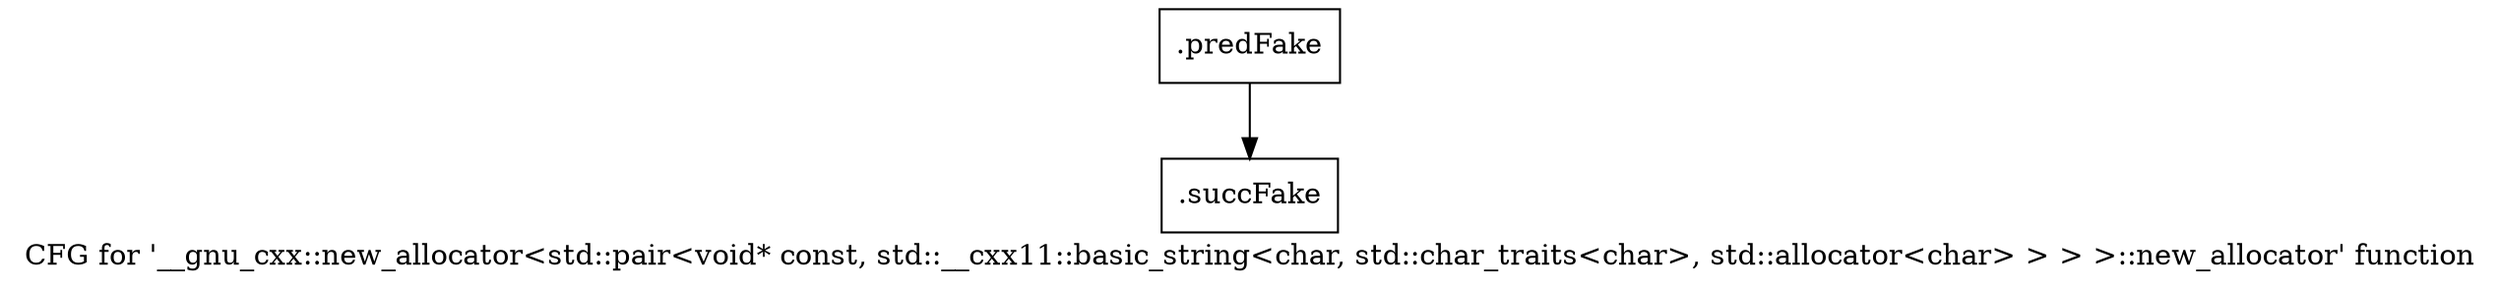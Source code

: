 digraph "CFG for '__gnu_cxx::new_allocator\<std::pair\<void* const, std::__cxx11::basic_string\<char, std::char_traits\<char\>, std::allocator\<char\> \> \> \>::new_allocator' function" {
	label="CFG for '__gnu_cxx::new_allocator\<std::pair\<void* const, std::__cxx11::basic_string\<char, std::char_traits\<char\>, std::allocator\<char\> \> \> \>::new_allocator' function";

	Node0x3ba4f10 [shape=record,filename="",linenumber="",label="{.predFake}"];
	Node0x3ba4f10 -> Node0x3c9f9b0[ callList="" memoryops="" filename="/usr/vitis/Vitis_HLS/2020.2/tps/lnx64/gcc-6.2.0/lib/gcc/x86_64-pc-linux-gnu/6.2.0/../../../../include/c++/6.2.0/ext/new_allocator.h" execusionnum="4"];
	Node0x3c9f9b0 [shape=record,filename="/usr/vitis/Vitis_HLS/2020.2/tps/lnx64/gcc-6.2.0/lib/gcc/x86_64-pc-linux-gnu/6.2.0/../../../../include/c++/6.2.0/ext/new_allocator.h",linenumber="79",label="{.succFake}"];
}
